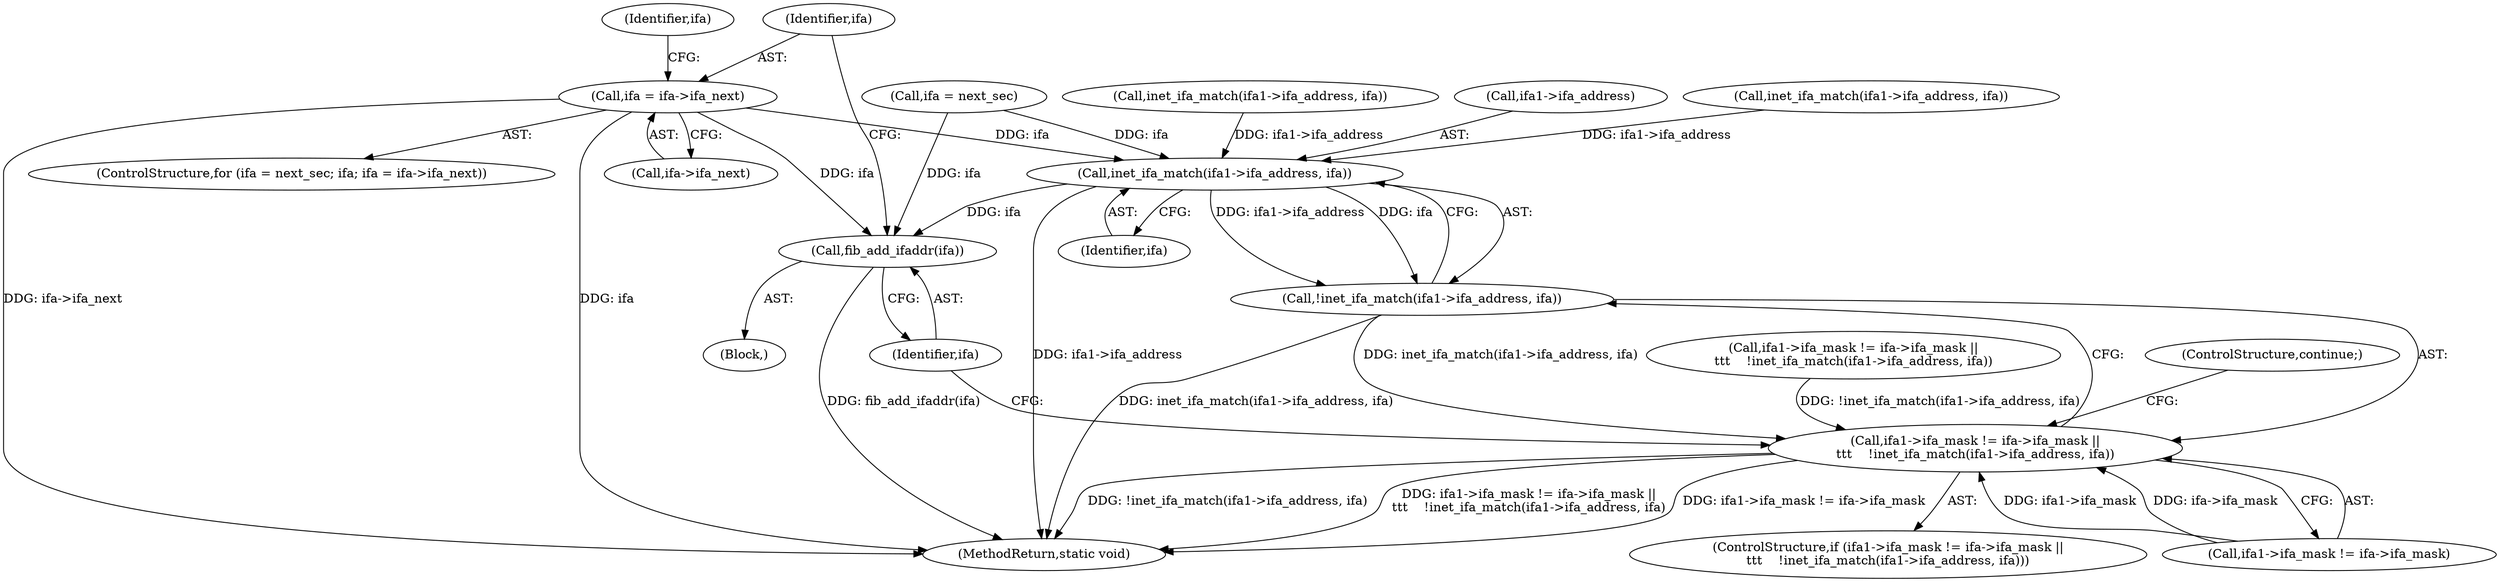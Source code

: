 digraph "0_linux_fbd40ea0180a2d328c5adc61414dc8bab9335ce2@pointer" {
"1000345" [label="(Call,ifa = ifa->ifa_next)"];
"1000361" [label="(Call,inet_ifa_match(ifa1->ifa_address, ifa))"];
"1000360" [label="(Call,!inet_ifa_match(ifa1->ifa_address, ifa))"];
"1000352" [label="(Call,ifa1->ifa_mask != ifa->ifa_mask ||\n\t\t\t    !inet_ifa_match(ifa1->ifa_address, ifa))"];
"1000367" [label="(Call,fib_add_ifaddr(ifa))"];
"1000192" [label="(Call,ifa1->ifa_mask != ifa->ifa_mask ||\n\t\t\t    !inet_ifa_match(ifa1->ifa_address, ifa))"];
"1000347" [label="(Call,ifa->ifa_next)"];
"1000373" [label="(MethodReturn,static void)"];
"1000346" [label="(Identifier,ifa)"];
"1000361" [label="(Call,inet_ifa_match(ifa1->ifa_address, ifa))"];
"1000340" [label="(ControlStructure,for (ifa = next_sec; ifa; ifa = ifa->ifa_next))"];
"1000353" [label="(Call,ifa1->ifa_mask != ifa->ifa_mask)"];
"1000201" [label="(Call,inet_ifa_match(ifa1->ifa_address, ifa))"];
"1000362" [label="(Call,ifa1->ifa_address)"];
"1000351" [label="(ControlStructure,if (ifa1->ifa_mask != ifa->ifa_mask ||\n\t\t\t    !inet_ifa_match(ifa1->ifa_address, ifa)))"];
"1000366" [label="(ControlStructure,continue;)"];
"1000352" [label="(Call,ifa1->ifa_mask != ifa->ifa_mask ||\n\t\t\t    !inet_ifa_match(ifa1->ifa_address, ifa))"];
"1000350" [label="(Block,)"];
"1000345" [label="(Call,ifa = ifa->ifa_next)"];
"1000267" [label="(Call,inet_ifa_match(ifa1->ifa_address, ifa))"];
"1000368" [label="(Identifier,ifa)"];
"1000344" [label="(Identifier,ifa)"];
"1000367" [label="(Call,fib_add_ifaddr(ifa))"];
"1000341" [label="(Call,ifa = next_sec)"];
"1000365" [label="(Identifier,ifa)"];
"1000360" [label="(Call,!inet_ifa_match(ifa1->ifa_address, ifa))"];
"1000345" -> "1000340"  [label="AST: "];
"1000345" -> "1000347"  [label="CFG: "];
"1000346" -> "1000345"  [label="AST: "];
"1000347" -> "1000345"  [label="AST: "];
"1000344" -> "1000345"  [label="CFG: "];
"1000345" -> "1000373"  [label="DDG: ifa->ifa_next"];
"1000345" -> "1000373"  [label="DDG: ifa"];
"1000345" -> "1000361"  [label="DDG: ifa"];
"1000345" -> "1000367"  [label="DDG: ifa"];
"1000361" -> "1000360"  [label="AST: "];
"1000361" -> "1000365"  [label="CFG: "];
"1000362" -> "1000361"  [label="AST: "];
"1000365" -> "1000361"  [label="AST: "];
"1000360" -> "1000361"  [label="CFG: "];
"1000361" -> "1000373"  [label="DDG: ifa1->ifa_address"];
"1000361" -> "1000360"  [label="DDG: ifa1->ifa_address"];
"1000361" -> "1000360"  [label="DDG: ifa"];
"1000267" -> "1000361"  [label="DDG: ifa1->ifa_address"];
"1000201" -> "1000361"  [label="DDG: ifa1->ifa_address"];
"1000341" -> "1000361"  [label="DDG: ifa"];
"1000361" -> "1000367"  [label="DDG: ifa"];
"1000360" -> "1000352"  [label="AST: "];
"1000352" -> "1000360"  [label="CFG: "];
"1000360" -> "1000373"  [label="DDG: inet_ifa_match(ifa1->ifa_address, ifa)"];
"1000360" -> "1000352"  [label="DDG: inet_ifa_match(ifa1->ifa_address, ifa)"];
"1000352" -> "1000351"  [label="AST: "];
"1000352" -> "1000353"  [label="CFG: "];
"1000353" -> "1000352"  [label="AST: "];
"1000366" -> "1000352"  [label="CFG: "];
"1000368" -> "1000352"  [label="CFG: "];
"1000352" -> "1000373"  [label="DDG: ifa1->ifa_mask != ifa->ifa_mask ||\n\t\t\t    !inet_ifa_match(ifa1->ifa_address, ifa)"];
"1000352" -> "1000373"  [label="DDG: ifa1->ifa_mask != ifa->ifa_mask"];
"1000352" -> "1000373"  [label="DDG: !inet_ifa_match(ifa1->ifa_address, ifa)"];
"1000353" -> "1000352"  [label="DDG: ifa1->ifa_mask"];
"1000353" -> "1000352"  [label="DDG: ifa->ifa_mask"];
"1000192" -> "1000352"  [label="DDG: !inet_ifa_match(ifa1->ifa_address, ifa)"];
"1000367" -> "1000350"  [label="AST: "];
"1000367" -> "1000368"  [label="CFG: "];
"1000368" -> "1000367"  [label="AST: "];
"1000346" -> "1000367"  [label="CFG: "];
"1000367" -> "1000373"  [label="DDG: fib_add_ifaddr(ifa)"];
"1000341" -> "1000367"  [label="DDG: ifa"];
}

